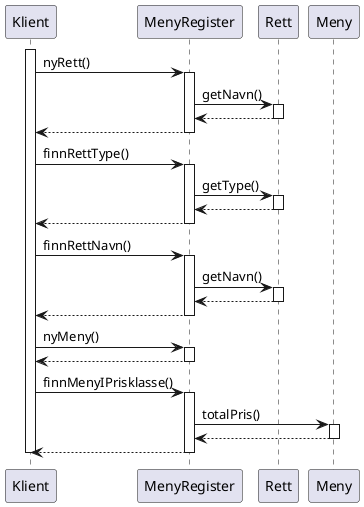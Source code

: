 @startuml
activate Klient
Klient -> MenyRegister: nyRett()
activate MenyRegister
MenyRegister -> Rett:getNavn()
activate Rett
Rett --> MenyRegister
deactivate Rett
MenyRegister --> Klient

deactivate MenyRegister
Klient -> MenyRegister:finnRettType()
activate MenyRegister
MenyRegister->Rett:getType()
activate Rett
Rett --> MenyRegister
deactivate Rett
MenyRegister --> Klient
deactivate MenyRegister

Klient -> MenyRegister:finnRettNavn()
activate MenyRegister
MenyRegister->Rett:getNavn()
activate Rett
Rett-->MenyRegister
deactivate Rett
MenyRegister-->Klient
deactivate MenyRegister

Klient->MenyRegister:nyMeny()
activate MenyRegister
MenyRegister-->Klient
deactivate MenyRegister

Klient->MenyRegister:finnMenyIPrisklasse()
activate MenyRegister
MenyRegister->Meny:totalPris()
activate Meny
Meny-->MenyRegister
deactivate Meny
MenyRegister-->Klient
deactivate MenyRegister

deactivate Klient
@enduml